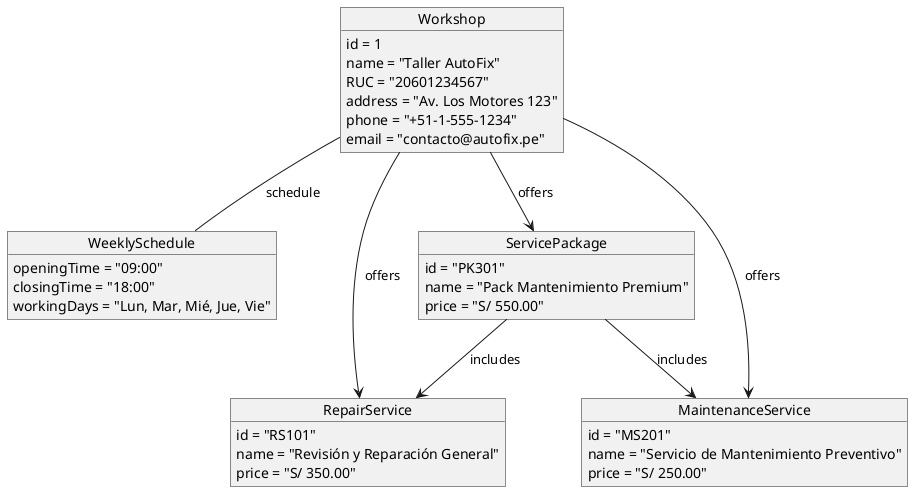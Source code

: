 @startuml Workshop BC Object Diagram

object Workshop {
  id = 1
  name = "Taller AutoFix"
  RUC = "20601234567"
  address = "Av. Los Motores 123"
  phone = "+51-1-555-1234"
  email = "contacto@autofix.pe"
}

object WeeklySchedule {
  openingTime = "09:00"
  closingTime = "18:00"
  workingDays = "Lun, Mar, Mié, Jue, Vie"
}

object RepairService {
  id = "RS101"
  name = "Revisión y Reparación General"
  price = "S/ 350.00"
}

object MaintenanceService {
  id = "MS201"
  name = "Servicio de Mantenimiento Preventivo"
  price = "S/ 250.00"
}

object ServicePackage {
  id = "PK301"
  name = "Pack Mantenimiento Premium"
  price = "S/ 550.00"
}

' Relaciones
Workshop -- WeeklySchedule : schedule
Workshop --> RepairService : offers
Workshop --> MaintenanceService : offers
Workshop --> ServicePackage : offers
ServicePackage --> RepairService : includes
ServicePackage --> MaintenanceService : includes

@enduml
